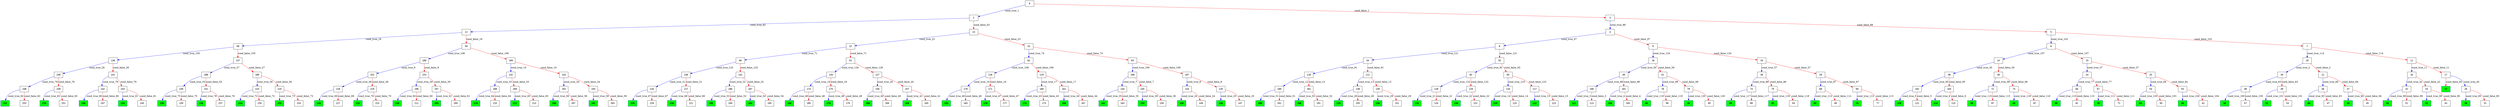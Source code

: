 digraph ExecutionTree {
	node [color=black fontname=Courier height=.5 shape=record]
	98 [color=blue, fillcolor=green, style=filled, fontcolor=black, fontname="Courier-Bold"]
	96 [color=blue, fillcolor=green, style=filled, fontcolor=black, fontname="Courier-Bold"]
	94 [color=blue, fillcolor=green, style=filled, fontcolor=black, fontname="Courier-Bold"]
	92 [color=blue, fillcolor=green, style=filled, fontcolor=black, fontname="Courier-Bold"]
	88 [color=blue, fillcolor=green, style=filled, fontcolor=black, fontname="Courier-Bold"]
	86 [color=blue, fillcolor=green, style=filled, fontcolor=black, fontname="Courier-Bold"]
	84 [color=blue, fillcolor=green, style=filled, fontcolor=black, fontname="Courier-Bold"]
	80 [color=blue, fillcolor=green, style=filled, fontcolor=black, fontname="Courier-Bold"]
	76 [color=blue, fillcolor=green, style=filled, fontcolor=black, fontname="Courier-Bold"]
	70 [color=blue, fillcolor=green, style=filled, fontcolor=black, fontname="Courier-Bold"]
	64 [color=blue, fillcolor=green, style=filled, fontcolor=black, fontname="Courier-Bold"]
	60 [color=blue, fillcolor=green, style=filled, fontcolor=black, fontname="Courier-Bold"]
	56 [color=blue, fillcolor=green, style=filled, fontcolor=black, fontname="Courier-Bold"]
	52 [color=blue, fillcolor=green, style=filled, fontcolor=black, fontname="Courier-Bold"]
	50 [color=blue, fillcolor=green, style=filled, fontcolor=black, fontname="Courier-Bold"]
	46 [color=blue, fillcolor=green, style=filled, fontcolor=black, fontname="Courier-Bold"]
	44 [color=blue, fillcolor=green, style=filled, fontcolor=black, fontname="Courier-Bold"]
	42 [color=blue, fillcolor=green, style=filled, fontcolor=black, fontname="Courier-Bold"]
	30 [color=blue, fillcolor=green, style=filled, fontcolor=black, fontname="Courier-Bold"]
	27 [color=blue, fillcolor=green, style=filled, fontcolor=black, fontname="Courier-Bold"]
	252 [color=blue, fillcolor=green, style=filled, fontcolor=black, fontname="Courier-Bold"]
	250 [color=blue, fillcolor=green, style=filled, fontcolor=black, fontname="Courier-Bold"]
	246 [color=blue, fillcolor=green, style=filled, fontcolor=black, fontname="Courier-Bold"]
	244 [color=blue, fillcolor=green, style=filled, fontcolor=black, fontname="Courier-Bold"]
	238 [color=blue, fillcolor=green, style=filled, fontcolor=black, fontname="Courier-Bold"]
	236 [color=blue, fillcolor=green, style=filled, fontcolor=black, fontname="Courier-Bold"]
	234 [color=blue, fillcolor=green, style=filled, fontcolor=black, fontname="Courier-Bold"]
	232 [color=blue, fillcolor=green, style=filled, fontcolor=black, fontname="Courier-Bold"]
	228 [color=blue, fillcolor=green, style=filled, fontcolor=black, fontname="Courier-Bold"]
	226 [color=blue, fillcolor=green, style=filled, fontcolor=black, fontname="Courier-Bold"]
	222 [color=blue, fillcolor=green, style=filled, fontcolor=black, fontname="Courier-Bold"]
	220 [color=blue, fillcolor=green, style=filled, fontcolor=black, fontname="Courier-Bold"]
	214 [color=blue, fillcolor=green, style=filled, fontcolor=black, fontname="Courier-Bold"]
	212 [color=blue, fillcolor=green, style=filled, fontcolor=black, fontname="Courier-Bold"]
	210 [color=blue, fillcolor=green, style=filled, fontcolor=black, fontname="Courier-Bold"]
	206 [color=blue, fillcolor=green, style=filled, fontcolor=black, fontname="Courier-Bold"]
	204 [color=blue, fillcolor=green, style=filled, fontcolor=black, fontname="Courier-Bold"]
	202 [color=blue, fillcolor=green, style=filled, fontcolor=black, fontname="Courier-Bold"]
	200 [color=blue, fillcolor=green, style=filled, fontcolor=black, fontname="Courier-Bold"]
	198 [color=blue, fillcolor=green, style=filled, fontcolor=black, fontname="Courier-Bold"]
	194 [color=blue, fillcolor=green, style=filled, fontcolor=black, fontname="Courier-Bold"]
	190 [color=blue, fillcolor=green, style=filled, fontcolor=black, fontname="Courier-Bold"]
	184 [color=blue, fillcolor=green, style=filled, fontcolor=black, fontname="Courier-Bold"]
	182 [color=blue, fillcolor=green, style=filled, fontcolor=black, fontname="Courier-Bold"]
	178 [color=blue, fillcolor=green, style=filled, fontcolor=black, fontname="Courier-Bold"]
	176 [color=blue, fillcolor=green, style=filled, fontcolor=black, fontname="Courier-Bold"]
	172 [color=blue, fillcolor=green, style=filled, fontcolor=black, fontname="Courier-Bold"]
	168 [color=blue, fillcolor=green, style=filled, fontcolor=black, fontname="Courier-Bold"]
	166 [color=blue, fillcolor=green, style=filled, fontcolor=black, fontname="Courier-Bold"]
	164 [color=blue, fillcolor=green, style=filled, fontcolor=black, fontname="Courier-Bold"]
	162 [color=blue, fillcolor=green, style=filled, fontcolor=black, fontname="Courier-Bold"]
	158 [color=blue, fillcolor=green, style=filled, fontcolor=black, fontname="Courier-Bold"]
	154 [color=blue, fillcolor=green, style=filled, fontcolor=black, fontname="Courier-Bold"]
	150 [color=blue, fillcolor=green, style=filled, fontcolor=black, fontname="Courier-Bold"]
	148 [color=blue, fillcolor=green, style=filled, fontcolor=black, fontname="Courier-Bold"]
	146 [color=blue, fillcolor=green, style=filled, fontcolor=black, fontname="Courier-Bold"]
	132 [color=blue, fillcolor=green, style=filled, fontcolor=black, fontname="Courier-Bold"]
	130 [color=blue, fillcolor=green, style=filled, fontcolor=black, fontname="Courier-Bold"]
	124 [color=blue, fillcolor=green, style=filled, fontcolor=black, fontname="Courier-Bold"]
	122 [color=blue, fillcolor=green, style=filled, fontcolor=black, fontname="Courier-Bold"]
	120 [color=blue, fillcolor=green, style=filled, fontcolor=black, fontname="Courier-Bold"]
	114 [color=blue, fillcolor=green, style=filled, fontcolor=black, fontname="Courier-Bold"]
	112 [color=blue, fillcolor=green, style=filled, fontcolor=black, fontname="Courier-Bold"]
	104 [color=blue, fillcolor=green, style=filled, fontcolor=black, fontname="Courier-Bold"]
	0 -> 2 [label=cond_true_1 color=blue]
	0 -> 3 [label=cond_false_1 color=red]
	2 -> 12 [label=cond_true_62 color=blue]
	2 -> 13 [label=cond_false_62 color=red]
	3 -> 4 [label=cond_true_88 color=blue]
	3 -> 5 [label=cond_false_88 color=red]
	10 -> 20 [label=cond_true_2 color=blue]
	10 -> 21 [label=cond_false_2 color=red]
	20 -> 48 [label=cond_true_63 color=blue]
	20 -> 49 [label=cond_false_63 color=red]
	21 -> 36 [label=cond_true_66 color=blue]
	21 -> 37 [label=cond_false_66 color=red]
	100 -> 112 [label=cond_true_3 color=blue]
	100 -> 113 [label=cond_false_3 color=red]
	101 -> 104 [label=cond_true_4 color=blue]
	101 -> 105 [label=cond_false_4 color=red]
	102 -> 120 [label=cond_true_5 color=blue]
	102 -> 121 [label=cond_false_5 color=red]
	103 -> 114 [label=cond_true_6 color=blue]
	103 -> 115 [label=cond_false_6 color=red]
	106 -> 144 [label=cond_true_7 color=blue]
	106 -> 145 [label=cond_false_7 color=red]
	144 -> 162 [label=cond_true_35 color=blue]
	144 -> 163 [label=cond_false_35 color=red]
	145 -> 158 [label=cond_true_36 color=blue]
	145 -> 159 [label=cond_false_36 color=red]
	107 -> 134 [label=cond_true_8 color=blue]
	107 -> 135 [label=cond_false_8 color=red]
	134 -> 148 [label=cond_true_24 color=blue]
	134 -> 149 [label=cond_false_24 color=red]
	135 -> 146 [label=cond_true_25 color=blue]
	135 -> 147 [label=cond_false_25 color=red]
	108 -> 152 [label=cond_true_9 color=blue]
	108 -> 153 [label=cond_false_9 color=red]
	152 -> 218 [label=cond_true_38 color=blue]
	152 -> 219 [label=cond_false_38 color=red]
	153 -> 196 [label=cond_true_39 color=blue]
	153 -> 197 [label=cond_false_39 color=red]
	109 -> 142 [label=cond_true_10 color=blue]
	109 -> 143 [label=cond_false_10 color=red]
	142 -> 208 [label=cond_true_33 color=blue]
	142 -> 209 [label=cond_false_33 color=red]
	143 -> 192 [label=cond_true_34 color=blue]
	143 -> 193 [label=cond_false_34 color=red]
	11 -> 16 [label=cond_true_11 color=blue]
	11 -> 17 [label=cond_false_11 color=red]
	16 -> 32 [label=cond_true_42 color=blue]
	16 -> 33 [label=cond_false_42 color=red]
	17 -> 26 [label=cond_true_45 color=blue]
	17 -> 27 [label=cond_false_45 color=red]
	110 -> 180 [label=cond_true_12 color=blue]
	110 -> 181 [label=cond_false_12 color=red]
	180 -> 200 [label=cond_true_51 color=blue]
	180 -> 201 [label=cond_false_51 color=red]
	181 -> 190 [label=cond_true_52 color=blue]
	181 -> 191 [label=cond_false_52 color=red]
	111 -> 138 [label=cond_true_13 color=blue]
	111 -> 139 [label=cond_false_13 color=red]
	138 -> 154 [label=cond_true_28 color=blue]
	138 -> 155 [label=cond_false_28 color=red]
	139 -> 150 [label=cond_true_29 color=blue]
	139 -> 151 [label=cond_false_29 color=red]
	116 -> 124 [label=cond_true_14 color=blue]
	116 -> 125 [label=cond_false_14 color=red]
	117 -> 122 [label=cond_true_15 color=blue]
	117 -> 123 [label=cond_false_15 color=red]
	118 -> 170 [label=cond_true_16 color=blue]
	118 -> 171 [label=cond_false_16 color=red]
	170 -> 182 [label=cond_true_46 color=blue]
	170 -> 183 [label=cond_false_46 color=red]
	171 -> 176 [label=cond_true_47 color=blue]
	171 -> 177 [label=cond_false_47 color=red]
	119 -> 160 [label=cond_true_17 color=blue]
	119 -> 161 [label=cond_false_17 color=red]
	160 -> 172 [label=cond_true_43 color=blue]
	160 -> 173 [label=cond_false_43 color=red]
	161 -> 166 [label=cond_true_44 color=blue]
	161 -> 167 [label=cond_false_44 color=red]
	12 -> 58 [label=cond_true_18 color=blue]
	12 -> 59 [label=cond_false_18 color=red]
	58 -> 136 [label=cond_true_105 color=blue]
	58 -> 137 [label=cond_false_105 color=red]
	59 -> 108 [label=cond_true_106 color=blue]
	59 -> 109 [label=cond_false_106 color=red]
	126 -> 174 [label=cond_true_19 color=blue]
	126 -> 175 [label=cond_false_19 color=red]
	174 -> 184 [label=cond_true_48 color=blue]
	174 -> 185 [label=cond_false_48 color=red]
	175 -> 178 [label=cond_true_49 color=blue]
	175 -> 179 [label=cond_false_49 color=red]
	127 -> 156 [label=cond_true_20 color=blue]
	127 -> 157 [label=cond_false_20 color=red]
	156 -> 168 [label=cond_true_40 color=blue]
	156 -> 169 [label=cond_false_40 color=red]
	157 -> 164 [label=cond_true_41 color=blue]
	157 -> 165 [label=cond_false_41 color=red]
	128 -> 132 [label=cond_true_21 color=blue]
	128 -> 133 [label=cond_false_21 color=red]
	129 -> 130 [label=cond_true_22 color=blue]
	129 -> 131 [label=cond_false_22 color=red]
	13 -> 22 [label=cond_true_23 color=blue]
	13 -> 23 [label=cond_false_23 color=red]
	22 -> 90 [label=cond_true_71 color=blue]
	22 -> 91 [label=cond_false_71 color=red]
	23 -> 62 [label=cond_true_74 color=blue]
	23 -> 63 [label=cond_false_74 color=red]
	136 -> 240 [label=cond_true_26 color=blue]
	136 -> 241 [label=cond_false_26 color=red]
	240 -> 248 [label=cond_true_78 color=blue]
	240 -> 249 [label=cond_false_78 color=red]
	241 -> 242 [label=cond_true_79 color=blue]
	241 -> 243 [label=cond_false_79 color=red]
	137 -> 188 [label=cond_true_27 color=blue]
	137 -> 189 [label=cond_false_27 color=red]
	188 -> 230 [label=cond_true_55 color=blue]
	188 -> 231 [label=cond_false_55 color=red]
	189 -> 224 [label=cond_true_56 color=blue]
	189 -> 225 [label=cond_false_56 color=red]
	14 -> 38 [label=cond_true_30 color=blue]
	14 -> 39 [label=cond_false_30 color=red]
	38 -> 102 [label=cond_true_95 color=blue]
	38 -> 103 [label=cond_false_95 color=red]
	39 -> 72 [label=cond_true_96 color=blue]
	39 -> 73 [label=cond_false_96 color=red]
	140 -> 216 [label=cond_true_31 color=blue]
	140 -> 217 [label=cond_false_31 color=red]
	216 -> 228 [label=cond_true_67 color=blue]
	216 -> 229 [label=cond_false_67 color=red]
	217 -> 220 [label=cond_true_68 color=blue]
	217 -> 221 [label=cond_false_68 color=red]
	141 -> 186 [label=cond_true_32 color=blue]
	141 -> 187 [label=cond_false_32 color=red]
	186 -> 198 [label=cond_true_53 color=blue]
	186 -> 199 [label=cond_false_53 color=red]
	187 -> 194 [label=cond_true_54 color=blue]
	187 -> 195 [label=cond_false_54 color=red]
	208 -> 214 [label=cond_true_64 color=blue]
	208 -> 215 [label=cond_false_64 color=red]
	209 -> 212 [label=cond_true_65 color=blue]
	209 -> 213 [label=cond_false_65 color=red]
	192 -> 206 [label=cond_true_58 color=blue]
	192 -> 207 [label=cond_false_58 color=red]
	193 -> 202 [label=cond_true_59 color=blue]
	193 -> 203 [label=cond_false_59 color=red]
	15 -> 24 [label=cond_true_37 color=blue]
	15 -> 25 [label=cond_false_37 color=red]
	24 -> 66 [label=cond_true_77 color=blue]
	24 -> 67 [label=cond_false_77 color=red]
	25 -> 54 [label=cond_true_84 color=blue]
	25 -> 55 [label=cond_false_84 color=red]
	218 -> 226 [label=cond_true_69 color=blue]
	218 -> 227 [label=cond_false_69 color=red]
	219 -> 222 [label=cond_true_70 color=blue]
	219 -> 223 [label=cond_false_70 color=red]
	196 -> 210 [label=cond_true_60 color=blue]
	196 -> 211 [label=cond_false_60 color=red]
	197 -> 204 [label=cond_true_61 color=blue]
	197 -> 205 [label=cond_false_61 color=red]
	32 -> 50 [label=cond_true_89 color=blue]
	32 -> 51 [label=cond_false_89 color=red]
	33 -> 42 [label=cond_true_90 color=blue]
	33 -> 43 [label=cond_false_90 color=red]
	26 -> 30 [label=cond_true_85 color=blue]
	26 -> 31 [label=cond_false_85 color=red]
	18 -> 40 [label=cond_true_50 color=blue]
	18 -> 41 [label=cond_false_50 color=red]
	40 -> 100 [label=cond_true_98 color=blue]
	40 -> 101 [label=cond_false_98 color=red]
	41 -> 78 [label=cond_true_99 color=blue]
	41 -> 79 [label=cond_false_99 color=red]
	230 -> 238 [label=cond_true_75 color=blue]
	230 -> 239 [label=cond_false_75 color=red]
	231 -> 236 [label=cond_true_76 color=blue]
	231 -> 237 [label=cond_false_76 color=red]
	224 -> 234 [label=cond_true_72 color=blue]
	224 -> 235 [label=cond_false_72 color=red]
	225 -> 232 [label=cond_true_73 color=blue]
	225 -> 233 [label=cond_false_73 color=red]
	19 -> 28 [label=cond_true_57 color=blue]
	19 -> 29 [label=cond_false_57 color=red]
	28 -> 74 [label=cond_true_86 color=blue]
	28 -> 75 [label=cond_false_86 color=red]
	29 -> 68 [label=cond_true_87 color=blue]
	29 -> 69 [label=cond_false_87 color=red]
	48 -> 56 [label=cond_true_100 color=blue]
	48 -> 57 [label=cond_false_100 color=red]
	49 -> 52 [label=cond_true_101 color=blue]
	49 -> 53 [label=cond_false_101 color=red]
	36 -> 46 [label=cond_true_93 color=blue]
	36 -> 47 [label=cond_false_93 color=red]
	37 -> 44 [label=cond_true_94 color=blue]
	37 -> 45 [label=cond_false_94 color=red]
	90 -> 140 [label=cond_true_125 color=blue]
	90 -> 141 [label=cond_false_125 color=red]
	91 -> 126 [label=cond_true_126 color=blue]
	91 -> 127 [label=cond_false_126 color=red]
	62 -> 118 [label=cond_true_108 color=blue]
	62 -> 119 [label=cond_false_108 color=red]
	63 -> 106 [label=cond_true_109 color=blue]
	63 -> 107 [label=cond_false_109 color=red]
	66 -> 80 [label=cond_true_110 color=blue]
	66 -> 81 [label=cond_false_110 color=red]
	67 -> 70 [label=cond_true_111 color=blue]
	67 -> 71 [label=cond_false_111 color=red]
	248 -> 252 [label=cond_true_82 color=blue]
	248 -> 253 [label=cond_false_82 color=red]
	249 -> 250 [label=cond_true_83 color=blue]
	249 -> 251 [label=cond_false_83 color=red]
	242 -> 246 [label=cond_true_80 color=blue]
	242 -> 247 [label=cond_false_80 color=red]
	243 -> 244 [label=cond_true_81 color=blue]
	243 -> 245 [label=cond_false_81 color=red]
	54 -> 64 [label=cond_true_103 color=blue]
	54 -> 65 [label=cond_false_103 color=red]
	55 -> 60 [label=cond_true_104 color=blue]
	55 -> 61 [label=cond_false_104 color=red]
	74 -> 88 [label=cond_true_117 color=blue]
	74 -> 89 [label=cond_false_117 color=red]
	75 -> 92 [label=cond_true_118 color=blue]
	75 -> 93 [label=cond_false_118 color=red]
	68 -> 84 [label=cond_true_112 color=blue]
	68 -> 85 [label=cond_false_112 color=red]
	69 -> 76 [label=cond_true_113 color=blue]
	69 -> 77 [label=cond_false_113 color=red]
	4 -> 8 [label=cond_true_97 color=blue]
	4 -> 9 [label=cond_false_97 color=red]
	5 -> 6 [label=cond_true_102 color=blue]
	5 -> 7 [label=cond_false_102 color=red]
	34 -> 110 [label=cond_true_91 color=blue]
	34 -> 111 [label=cond_false_91 color=red]
	35 -> 82 [label=cond_true_92 color=blue]
	35 -> 83 [label=cond_false_92 color=red]
	82 -> 128 [label=cond_true_122 color=blue]
	82 -> 129 [label=cond_false_122 color=red]
	83 -> 116 [label=cond_true_123 color=blue]
	83 -> 117 [label=cond_false_123 color=red]
	72 -> 96 [label=cond_true_115 color=blue]
	72 -> 97 [label=cond_false_115 color=red]
	73 -> 86 [label=cond_true_116 color=blue]
	73 -> 87 [label=cond_false_116 color=red]
	8 -> 34 [label=cond_true_121 color=blue]
	8 -> 35 [label=cond_false_121 color=red]
	9 -> 18 [label=cond_true_124 color=blue]
	9 -> 19 [label=cond_false_124 color=red]
	78 -> 98 [label=cond_true_119 color=blue]
	78 -> 99 [label=cond_false_119 color=red]
	79 -> 94 [label=cond_true_120 color=blue]
	79 -> 95 [label=cond_false_120 color=red]
	6 -> 14 [label=cond_true_107 color=blue]
	6 -> 15 [label=cond_false_107 color=red]
	7 -> 10 [label=cond_true_114 color=blue]
	7 -> 11 [label=cond_false_114 color=red]
}
